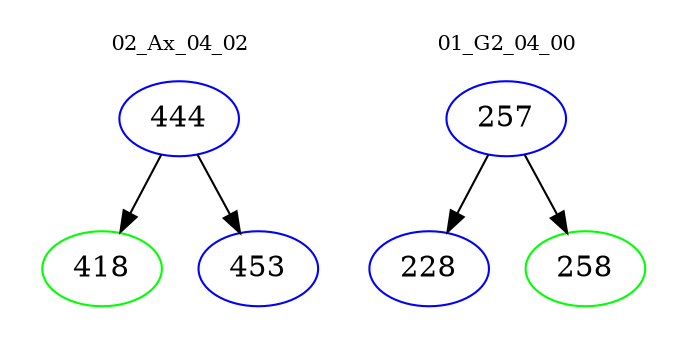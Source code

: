 digraph{
subgraph cluster_0 {
color = white
label = "02_Ax_04_02";
fontsize=10;
T0_444 [label="444", color="blue"]
T0_444 -> T0_418 [color="black"]
T0_418 [label="418", color="green"]
T0_444 -> T0_453 [color="black"]
T0_453 [label="453", color="blue"]
}
subgraph cluster_1 {
color = white
label = "01_G2_04_00";
fontsize=10;
T1_257 [label="257", color="blue"]
T1_257 -> T1_228 [color="black"]
T1_228 [label="228", color="blue"]
T1_257 -> T1_258 [color="black"]
T1_258 [label="258", color="green"]
}
}
